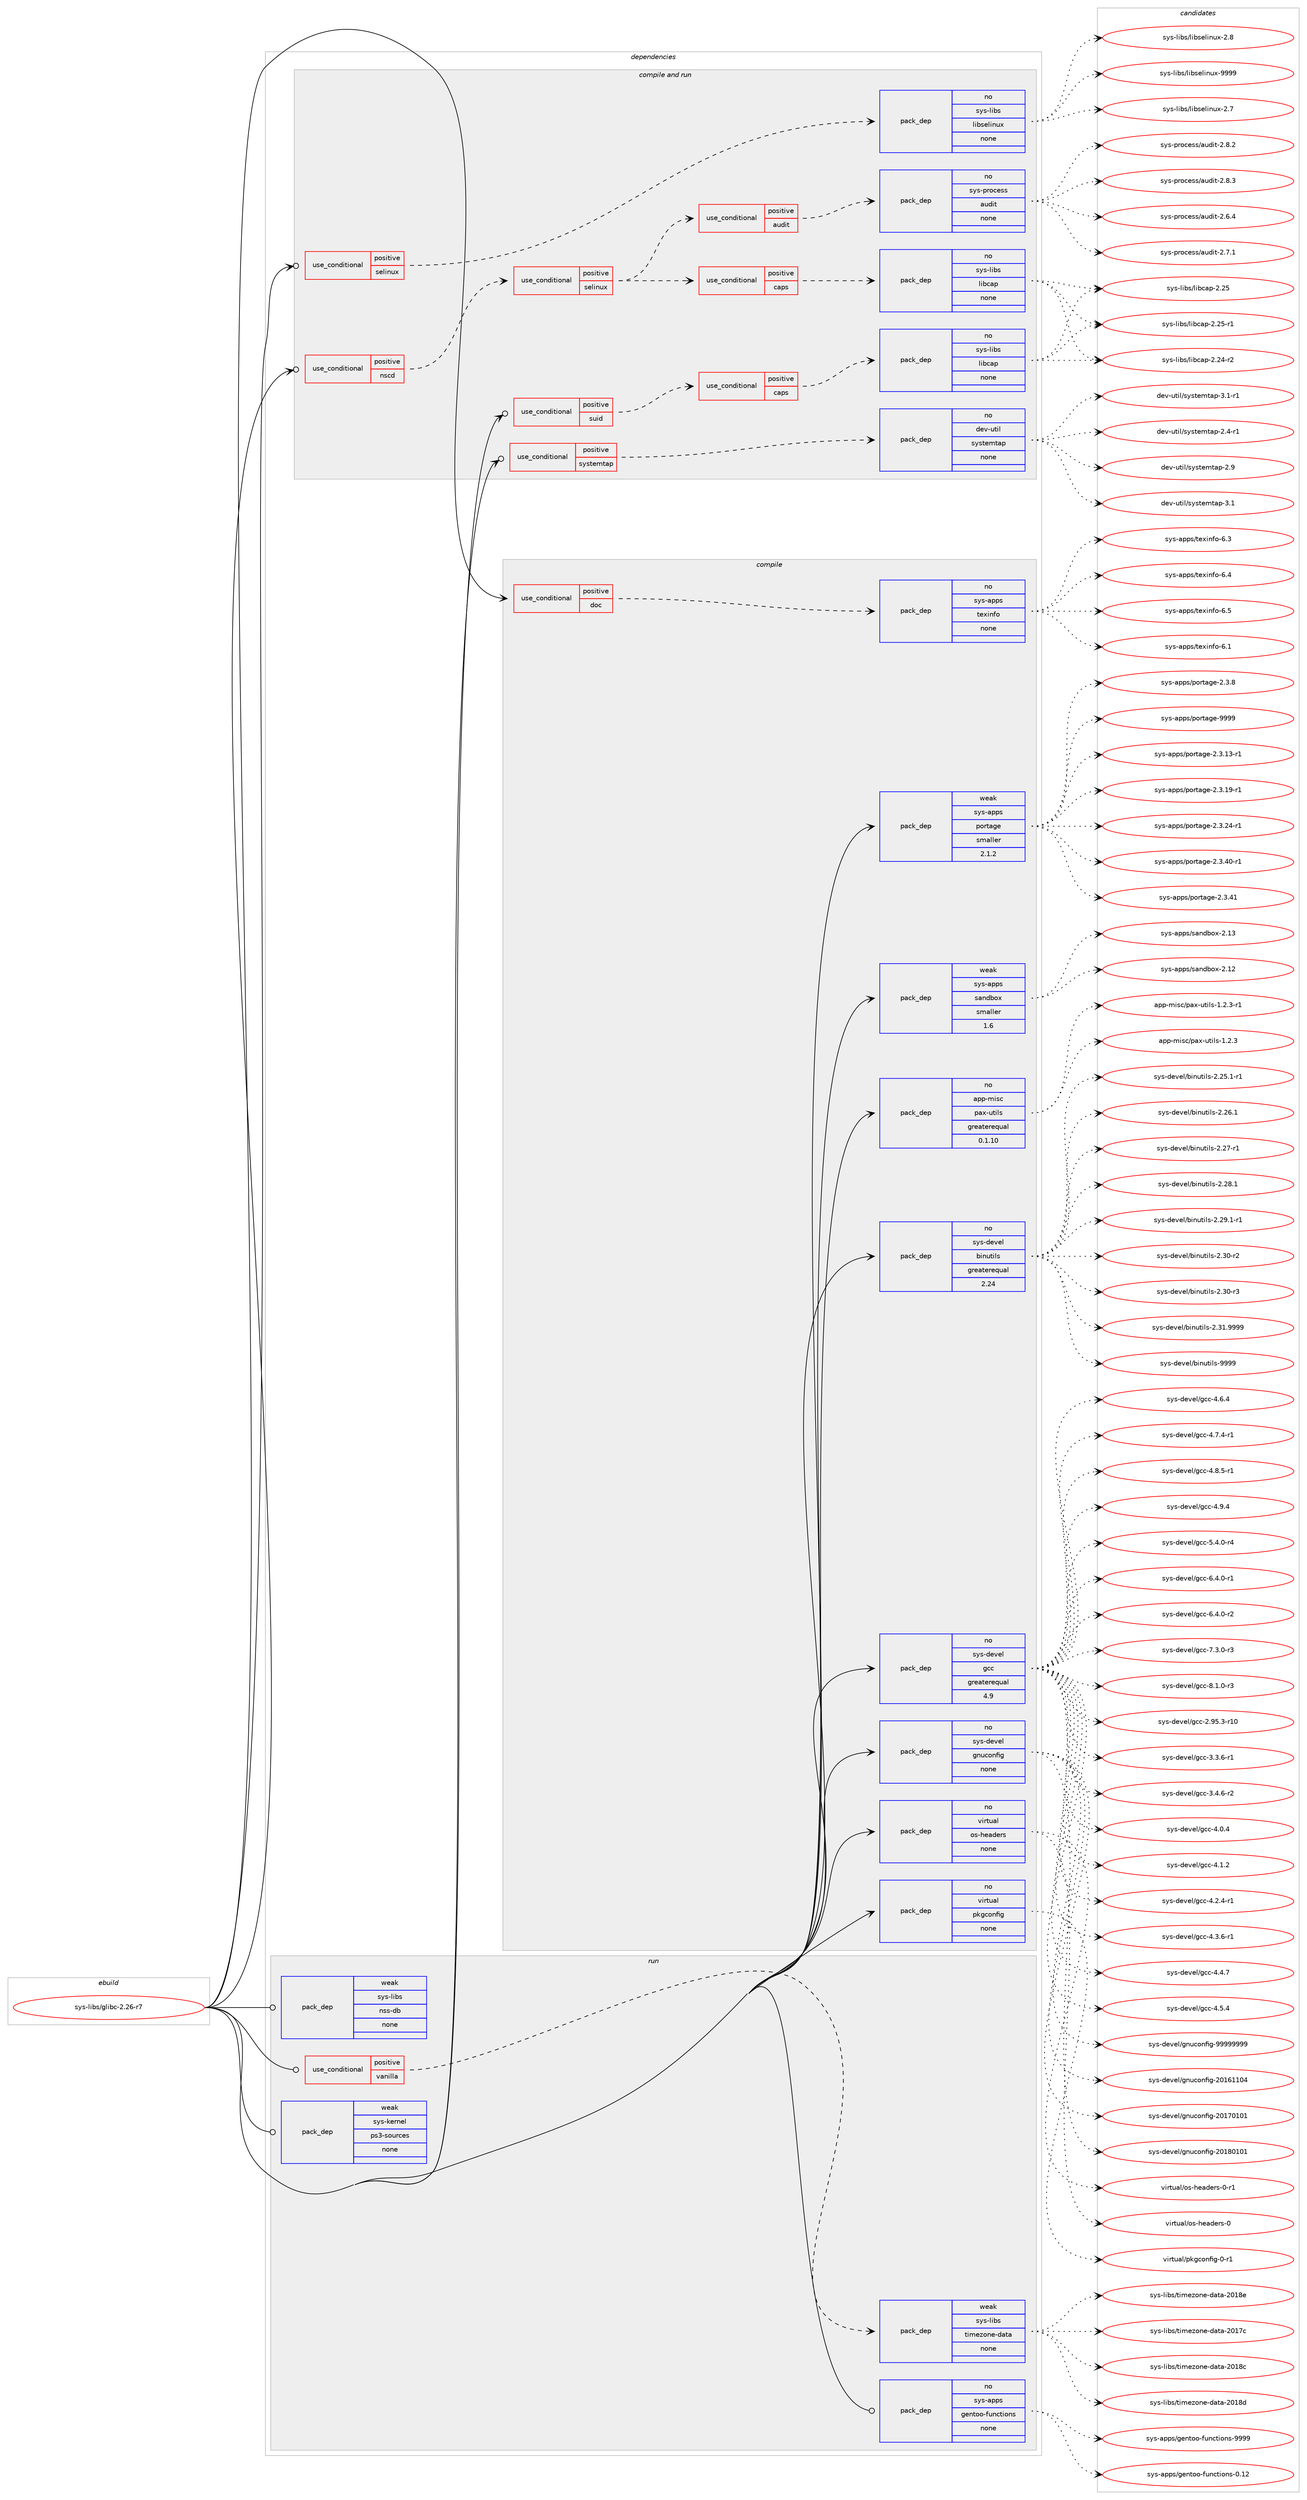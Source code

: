 digraph prolog {

# *************
# Graph options
# *************

newrank=true;
concentrate=true;
compound=true;
graph [rankdir=LR,fontname=Helvetica,fontsize=10,ranksep=1.5];#, ranksep=2.5, nodesep=0.2];
edge  [arrowhead=vee];
node  [fontname=Helvetica,fontsize=10];

# **********
# The ebuild
# **********

subgraph cluster_leftcol {
color=gray;
rank=same;
label=<<i>ebuild</i>>;
id [label="sys-libs/glibc-2.26-r7", color=red, width=4, href="../sys-libs/glibc-2.26-r7.svg"];
}

# ****************
# The dependencies
# ****************

subgraph cluster_midcol {
color=gray;
label=<<i>dependencies</i>>;
subgraph cluster_compile {
fillcolor="#eeeeee";
style=filled;
label=<<i>compile</i>>;
subgraph cond510 {
dependency2565 [label=<<TABLE BORDER="0" CELLBORDER="1" CELLSPACING="0" CELLPADDING="4"><TR><TD ROWSPAN="3" CELLPADDING="10">use_conditional</TD></TR><TR><TD>positive</TD></TR><TR><TD>doc</TD></TR></TABLE>>, shape=none, color=red];
subgraph pack2018 {
dependency2566 [label=<<TABLE BORDER="0" CELLBORDER="1" CELLSPACING="0" CELLPADDING="4" WIDTH="220"><TR><TD ROWSPAN="6" CELLPADDING="30">pack_dep</TD></TR><TR><TD WIDTH="110">no</TD></TR><TR><TD>sys-apps</TD></TR><TR><TD>texinfo</TD></TR><TR><TD>none</TD></TR><TR><TD></TD></TR></TABLE>>, shape=none, color=blue];
}
dependency2565:e -> dependency2566:w [weight=20,style="dashed",arrowhead="vee"];
}
id:e -> dependency2565:w [weight=20,style="solid",arrowhead="vee"];
subgraph pack2019 {
dependency2567 [label=<<TABLE BORDER="0" CELLBORDER="1" CELLSPACING="0" CELLPADDING="4" WIDTH="220"><TR><TD ROWSPAN="6" CELLPADDING="30">pack_dep</TD></TR><TR><TD WIDTH="110">no</TD></TR><TR><TD>app-misc</TD></TR><TR><TD>pax-utils</TD></TR><TR><TD>greaterequal</TD></TR><TR><TD>0.1.10</TD></TR></TABLE>>, shape=none, color=blue];
}
id:e -> dependency2567:w [weight=20,style="solid",arrowhead="vee"];
subgraph pack2020 {
dependency2568 [label=<<TABLE BORDER="0" CELLBORDER="1" CELLSPACING="0" CELLPADDING="4" WIDTH="220"><TR><TD ROWSPAN="6" CELLPADDING="30">pack_dep</TD></TR><TR><TD WIDTH="110">no</TD></TR><TR><TD>sys-devel</TD></TR><TR><TD>binutils</TD></TR><TR><TD>greaterequal</TD></TR><TR><TD>2.24</TD></TR></TABLE>>, shape=none, color=blue];
}
id:e -> dependency2568:w [weight=20,style="solid",arrowhead="vee"];
subgraph pack2021 {
dependency2569 [label=<<TABLE BORDER="0" CELLBORDER="1" CELLSPACING="0" CELLPADDING="4" WIDTH="220"><TR><TD ROWSPAN="6" CELLPADDING="30">pack_dep</TD></TR><TR><TD WIDTH="110">no</TD></TR><TR><TD>sys-devel</TD></TR><TR><TD>gcc</TD></TR><TR><TD>greaterequal</TD></TR><TR><TD>4.9</TD></TR></TABLE>>, shape=none, color=blue];
}
id:e -> dependency2569:w [weight=20,style="solid",arrowhead="vee"];
subgraph pack2022 {
dependency2570 [label=<<TABLE BORDER="0" CELLBORDER="1" CELLSPACING="0" CELLPADDING="4" WIDTH="220"><TR><TD ROWSPAN="6" CELLPADDING="30">pack_dep</TD></TR><TR><TD WIDTH="110">no</TD></TR><TR><TD>sys-devel</TD></TR><TR><TD>gnuconfig</TD></TR><TR><TD>none</TD></TR><TR><TD></TD></TR></TABLE>>, shape=none, color=blue];
}
id:e -> dependency2570:w [weight=20,style="solid",arrowhead="vee"];
subgraph pack2023 {
dependency2571 [label=<<TABLE BORDER="0" CELLBORDER="1" CELLSPACING="0" CELLPADDING="4" WIDTH="220"><TR><TD ROWSPAN="6" CELLPADDING="30">pack_dep</TD></TR><TR><TD WIDTH="110">no</TD></TR><TR><TD>virtual</TD></TR><TR><TD>os-headers</TD></TR><TR><TD>none</TD></TR><TR><TD></TD></TR></TABLE>>, shape=none, color=blue];
}
id:e -> dependency2571:w [weight=20,style="solid",arrowhead="vee"];
subgraph pack2024 {
dependency2572 [label=<<TABLE BORDER="0" CELLBORDER="1" CELLSPACING="0" CELLPADDING="4" WIDTH="220"><TR><TD ROWSPAN="6" CELLPADDING="30">pack_dep</TD></TR><TR><TD WIDTH="110">no</TD></TR><TR><TD>virtual</TD></TR><TR><TD>pkgconfig</TD></TR><TR><TD>none</TD></TR><TR><TD></TD></TR></TABLE>>, shape=none, color=blue];
}
id:e -> dependency2572:w [weight=20,style="solid",arrowhead="vee"];
subgraph pack2025 {
dependency2573 [label=<<TABLE BORDER="0" CELLBORDER="1" CELLSPACING="0" CELLPADDING="4" WIDTH="220"><TR><TD ROWSPAN="6" CELLPADDING="30">pack_dep</TD></TR><TR><TD WIDTH="110">weak</TD></TR><TR><TD>sys-apps</TD></TR><TR><TD>portage</TD></TR><TR><TD>smaller</TD></TR><TR><TD>2.1.2</TD></TR></TABLE>>, shape=none, color=blue];
}
id:e -> dependency2573:w [weight=20,style="solid",arrowhead="vee"];
subgraph pack2026 {
dependency2574 [label=<<TABLE BORDER="0" CELLBORDER="1" CELLSPACING="0" CELLPADDING="4" WIDTH="220"><TR><TD ROWSPAN="6" CELLPADDING="30">pack_dep</TD></TR><TR><TD WIDTH="110">weak</TD></TR><TR><TD>sys-apps</TD></TR><TR><TD>sandbox</TD></TR><TR><TD>smaller</TD></TR><TR><TD>1.6</TD></TR></TABLE>>, shape=none, color=blue];
}
id:e -> dependency2574:w [weight=20,style="solid",arrowhead="vee"];
}
subgraph cluster_compileandrun {
fillcolor="#eeeeee";
style=filled;
label=<<i>compile and run</i>>;
subgraph cond511 {
dependency2575 [label=<<TABLE BORDER="0" CELLBORDER="1" CELLSPACING="0" CELLPADDING="4"><TR><TD ROWSPAN="3" CELLPADDING="10">use_conditional</TD></TR><TR><TD>positive</TD></TR><TR><TD>nscd</TD></TR></TABLE>>, shape=none, color=red];
subgraph cond512 {
dependency2576 [label=<<TABLE BORDER="0" CELLBORDER="1" CELLSPACING="0" CELLPADDING="4"><TR><TD ROWSPAN="3" CELLPADDING="10">use_conditional</TD></TR><TR><TD>positive</TD></TR><TR><TD>selinux</TD></TR></TABLE>>, shape=none, color=red];
subgraph cond513 {
dependency2577 [label=<<TABLE BORDER="0" CELLBORDER="1" CELLSPACING="0" CELLPADDING="4"><TR><TD ROWSPAN="3" CELLPADDING="10">use_conditional</TD></TR><TR><TD>positive</TD></TR><TR><TD>audit</TD></TR></TABLE>>, shape=none, color=red];
subgraph pack2027 {
dependency2578 [label=<<TABLE BORDER="0" CELLBORDER="1" CELLSPACING="0" CELLPADDING="4" WIDTH="220"><TR><TD ROWSPAN="6" CELLPADDING="30">pack_dep</TD></TR><TR><TD WIDTH="110">no</TD></TR><TR><TD>sys-process</TD></TR><TR><TD>audit</TD></TR><TR><TD>none</TD></TR><TR><TD></TD></TR></TABLE>>, shape=none, color=blue];
}
dependency2577:e -> dependency2578:w [weight=20,style="dashed",arrowhead="vee"];
}
dependency2576:e -> dependency2577:w [weight=20,style="dashed",arrowhead="vee"];
subgraph cond514 {
dependency2579 [label=<<TABLE BORDER="0" CELLBORDER="1" CELLSPACING="0" CELLPADDING="4"><TR><TD ROWSPAN="3" CELLPADDING="10">use_conditional</TD></TR><TR><TD>positive</TD></TR><TR><TD>caps</TD></TR></TABLE>>, shape=none, color=red];
subgraph pack2028 {
dependency2580 [label=<<TABLE BORDER="0" CELLBORDER="1" CELLSPACING="0" CELLPADDING="4" WIDTH="220"><TR><TD ROWSPAN="6" CELLPADDING="30">pack_dep</TD></TR><TR><TD WIDTH="110">no</TD></TR><TR><TD>sys-libs</TD></TR><TR><TD>libcap</TD></TR><TR><TD>none</TD></TR><TR><TD></TD></TR></TABLE>>, shape=none, color=blue];
}
dependency2579:e -> dependency2580:w [weight=20,style="dashed",arrowhead="vee"];
}
dependency2576:e -> dependency2579:w [weight=20,style="dashed",arrowhead="vee"];
}
dependency2575:e -> dependency2576:w [weight=20,style="dashed",arrowhead="vee"];
}
id:e -> dependency2575:w [weight=20,style="solid",arrowhead="odotvee"];
subgraph cond515 {
dependency2581 [label=<<TABLE BORDER="0" CELLBORDER="1" CELLSPACING="0" CELLPADDING="4"><TR><TD ROWSPAN="3" CELLPADDING="10">use_conditional</TD></TR><TR><TD>positive</TD></TR><TR><TD>selinux</TD></TR></TABLE>>, shape=none, color=red];
subgraph pack2029 {
dependency2582 [label=<<TABLE BORDER="0" CELLBORDER="1" CELLSPACING="0" CELLPADDING="4" WIDTH="220"><TR><TD ROWSPAN="6" CELLPADDING="30">pack_dep</TD></TR><TR><TD WIDTH="110">no</TD></TR><TR><TD>sys-libs</TD></TR><TR><TD>libselinux</TD></TR><TR><TD>none</TD></TR><TR><TD></TD></TR></TABLE>>, shape=none, color=blue];
}
dependency2581:e -> dependency2582:w [weight=20,style="dashed",arrowhead="vee"];
}
id:e -> dependency2581:w [weight=20,style="solid",arrowhead="odotvee"];
subgraph cond516 {
dependency2583 [label=<<TABLE BORDER="0" CELLBORDER="1" CELLSPACING="0" CELLPADDING="4"><TR><TD ROWSPAN="3" CELLPADDING="10">use_conditional</TD></TR><TR><TD>positive</TD></TR><TR><TD>suid</TD></TR></TABLE>>, shape=none, color=red];
subgraph cond517 {
dependency2584 [label=<<TABLE BORDER="0" CELLBORDER="1" CELLSPACING="0" CELLPADDING="4"><TR><TD ROWSPAN="3" CELLPADDING="10">use_conditional</TD></TR><TR><TD>positive</TD></TR><TR><TD>caps</TD></TR></TABLE>>, shape=none, color=red];
subgraph pack2030 {
dependency2585 [label=<<TABLE BORDER="0" CELLBORDER="1" CELLSPACING="0" CELLPADDING="4" WIDTH="220"><TR><TD ROWSPAN="6" CELLPADDING="30">pack_dep</TD></TR><TR><TD WIDTH="110">no</TD></TR><TR><TD>sys-libs</TD></TR><TR><TD>libcap</TD></TR><TR><TD>none</TD></TR><TR><TD></TD></TR></TABLE>>, shape=none, color=blue];
}
dependency2584:e -> dependency2585:w [weight=20,style="dashed",arrowhead="vee"];
}
dependency2583:e -> dependency2584:w [weight=20,style="dashed",arrowhead="vee"];
}
id:e -> dependency2583:w [weight=20,style="solid",arrowhead="odotvee"];
subgraph cond518 {
dependency2586 [label=<<TABLE BORDER="0" CELLBORDER="1" CELLSPACING="0" CELLPADDING="4"><TR><TD ROWSPAN="3" CELLPADDING="10">use_conditional</TD></TR><TR><TD>positive</TD></TR><TR><TD>systemtap</TD></TR></TABLE>>, shape=none, color=red];
subgraph pack2031 {
dependency2587 [label=<<TABLE BORDER="0" CELLBORDER="1" CELLSPACING="0" CELLPADDING="4" WIDTH="220"><TR><TD ROWSPAN="6" CELLPADDING="30">pack_dep</TD></TR><TR><TD WIDTH="110">no</TD></TR><TR><TD>dev-util</TD></TR><TR><TD>systemtap</TD></TR><TR><TD>none</TD></TR><TR><TD></TD></TR></TABLE>>, shape=none, color=blue];
}
dependency2586:e -> dependency2587:w [weight=20,style="dashed",arrowhead="vee"];
}
id:e -> dependency2586:w [weight=20,style="solid",arrowhead="odotvee"];
}
subgraph cluster_run {
fillcolor="#eeeeee";
style=filled;
label=<<i>run</i>>;
subgraph cond519 {
dependency2588 [label=<<TABLE BORDER="0" CELLBORDER="1" CELLSPACING="0" CELLPADDING="4"><TR><TD ROWSPAN="3" CELLPADDING="10">use_conditional</TD></TR><TR><TD>positive</TD></TR><TR><TD>vanilla</TD></TR></TABLE>>, shape=none, color=red];
subgraph pack2032 {
dependency2589 [label=<<TABLE BORDER="0" CELLBORDER="1" CELLSPACING="0" CELLPADDING="4" WIDTH="220"><TR><TD ROWSPAN="6" CELLPADDING="30">pack_dep</TD></TR><TR><TD WIDTH="110">weak</TD></TR><TR><TD>sys-libs</TD></TR><TR><TD>timezone-data</TD></TR><TR><TD>none</TD></TR><TR><TD></TD></TR></TABLE>>, shape=none, color=blue];
}
dependency2588:e -> dependency2589:w [weight=20,style="dashed",arrowhead="vee"];
}
id:e -> dependency2588:w [weight=20,style="solid",arrowhead="odot"];
subgraph pack2033 {
dependency2590 [label=<<TABLE BORDER="0" CELLBORDER="1" CELLSPACING="0" CELLPADDING="4" WIDTH="220"><TR><TD ROWSPAN="6" CELLPADDING="30">pack_dep</TD></TR><TR><TD WIDTH="110">no</TD></TR><TR><TD>sys-apps</TD></TR><TR><TD>gentoo-functions</TD></TR><TR><TD>none</TD></TR><TR><TD></TD></TR></TABLE>>, shape=none, color=blue];
}
id:e -> dependency2590:w [weight=20,style="solid",arrowhead="odot"];
subgraph pack2034 {
dependency2591 [label=<<TABLE BORDER="0" CELLBORDER="1" CELLSPACING="0" CELLPADDING="4" WIDTH="220"><TR><TD ROWSPAN="6" CELLPADDING="30">pack_dep</TD></TR><TR><TD WIDTH="110">weak</TD></TR><TR><TD>sys-kernel</TD></TR><TR><TD>ps3-sources</TD></TR><TR><TD>none</TD></TR><TR><TD></TD></TR></TABLE>>, shape=none, color=blue];
}
id:e -> dependency2591:w [weight=20,style="solid",arrowhead="odot"];
subgraph pack2035 {
dependency2592 [label=<<TABLE BORDER="0" CELLBORDER="1" CELLSPACING="0" CELLPADDING="4" WIDTH="220"><TR><TD ROWSPAN="6" CELLPADDING="30">pack_dep</TD></TR><TR><TD WIDTH="110">weak</TD></TR><TR><TD>sys-libs</TD></TR><TR><TD>nss-db</TD></TR><TR><TD>none</TD></TR><TR><TD></TD></TR></TABLE>>, shape=none, color=blue];
}
id:e -> dependency2592:w [weight=20,style="solid",arrowhead="odot"];
}
}

# **************
# The candidates
# **************

subgraph cluster_choices {
rank=same;
color=gray;
label=<<i>candidates</i>>;

subgraph choice2018 {
color=black;
nodesep=1;
choice11512111545971121121154711610112010511010211145544649 [label="sys-apps/texinfo-6.1", color=red, width=4,href="../sys-apps/texinfo-6.1.svg"];
choice11512111545971121121154711610112010511010211145544651 [label="sys-apps/texinfo-6.3", color=red, width=4,href="../sys-apps/texinfo-6.3.svg"];
choice11512111545971121121154711610112010511010211145544652 [label="sys-apps/texinfo-6.4", color=red, width=4,href="../sys-apps/texinfo-6.4.svg"];
choice11512111545971121121154711610112010511010211145544653 [label="sys-apps/texinfo-6.5", color=red, width=4,href="../sys-apps/texinfo-6.5.svg"];
dependency2566:e -> choice11512111545971121121154711610112010511010211145544649:w [style=dotted,weight="100"];
dependency2566:e -> choice11512111545971121121154711610112010511010211145544651:w [style=dotted,weight="100"];
dependency2566:e -> choice11512111545971121121154711610112010511010211145544652:w [style=dotted,weight="100"];
dependency2566:e -> choice11512111545971121121154711610112010511010211145544653:w [style=dotted,weight="100"];
}
subgraph choice2019 {
color=black;
nodesep=1;
choice971121124510910511599471129712045117116105108115454946504651 [label="app-misc/pax-utils-1.2.3", color=red, width=4,href="../app-misc/pax-utils-1.2.3.svg"];
choice9711211245109105115994711297120451171161051081154549465046514511449 [label="app-misc/pax-utils-1.2.3-r1", color=red, width=4,href="../app-misc/pax-utils-1.2.3-r1.svg"];
dependency2567:e -> choice971121124510910511599471129712045117116105108115454946504651:w [style=dotted,weight="100"];
dependency2567:e -> choice9711211245109105115994711297120451171161051081154549465046514511449:w [style=dotted,weight="100"];
}
subgraph choice2020 {
color=black;
nodesep=1;
choice115121115451001011181011084798105110117116105108115455046505346494511449 [label="sys-devel/binutils-2.25.1-r1", color=red, width=4,href="../sys-devel/binutils-2.25.1-r1.svg"];
choice11512111545100101118101108479810511011711610510811545504650544649 [label="sys-devel/binutils-2.26.1", color=red, width=4,href="../sys-devel/binutils-2.26.1.svg"];
choice11512111545100101118101108479810511011711610510811545504650554511449 [label="sys-devel/binutils-2.27-r1", color=red, width=4,href="../sys-devel/binutils-2.27-r1.svg"];
choice11512111545100101118101108479810511011711610510811545504650564649 [label="sys-devel/binutils-2.28.1", color=red, width=4,href="../sys-devel/binutils-2.28.1.svg"];
choice115121115451001011181011084798105110117116105108115455046505746494511449 [label="sys-devel/binutils-2.29.1-r1", color=red, width=4,href="../sys-devel/binutils-2.29.1-r1.svg"];
choice11512111545100101118101108479810511011711610510811545504651484511450 [label="sys-devel/binutils-2.30-r2", color=red, width=4,href="../sys-devel/binutils-2.30-r2.svg"];
choice11512111545100101118101108479810511011711610510811545504651484511451 [label="sys-devel/binutils-2.30-r3", color=red, width=4,href="../sys-devel/binutils-2.30-r3.svg"];
choice11512111545100101118101108479810511011711610510811545504651494657575757 [label="sys-devel/binutils-2.31.9999", color=red, width=4,href="../sys-devel/binutils-2.31.9999.svg"];
choice1151211154510010111810110847981051101171161051081154557575757 [label="sys-devel/binutils-9999", color=red, width=4,href="../sys-devel/binutils-9999.svg"];
dependency2568:e -> choice115121115451001011181011084798105110117116105108115455046505346494511449:w [style=dotted,weight="100"];
dependency2568:e -> choice11512111545100101118101108479810511011711610510811545504650544649:w [style=dotted,weight="100"];
dependency2568:e -> choice11512111545100101118101108479810511011711610510811545504650554511449:w [style=dotted,weight="100"];
dependency2568:e -> choice11512111545100101118101108479810511011711610510811545504650564649:w [style=dotted,weight="100"];
dependency2568:e -> choice115121115451001011181011084798105110117116105108115455046505746494511449:w [style=dotted,weight="100"];
dependency2568:e -> choice11512111545100101118101108479810511011711610510811545504651484511450:w [style=dotted,weight="100"];
dependency2568:e -> choice11512111545100101118101108479810511011711610510811545504651484511451:w [style=dotted,weight="100"];
dependency2568:e -> choice11512111545100101118101108479810511011711610510811545504651494657575757:w [style=dotted,weight="100"];
dependency2568:e -> choice1151211154510010111810110847981051101171161051081154557575757:w [style=dotted,weight="100"];
}
subgraph choice2021 {
color=black;
nodesep=1;
choice1151211154510010111810110847103999945504657534651451144948 [label="sys-devel/gcc-2.95.3-r10", color=red, width=4,href="../sys-devel/gcc-2.95.3-r10.svg"];
choice115121115451001011181011084710399994551465146544511449 [label="sys-devel/gcc-3.3.6-r1", color=red, width=4,href="../sys-devel/gcc-3.3.6-r1.svg"];
choice115121115451001011181011084710399994551465246544511450 [label="sys-devel/gcc-3.4.6-r2", color=red, width=4,href="../sys-devel/gcc-3.4.6-r2.svg"];
choice11512111545100101118101108471039999455246484652 [label="sys-devel/gcc-4.0.4", color=red, width=4,href="../sys-devel/gcc-4.0.4.svg"];
choice11512111545100101118101108471039999455246494650 [label="sys-devel/gcc-4.1.2", color=red, width=4,href="../sys-devel/gcc-4.1.2.svg"];
choice115121115451001011181011084710399994552465046524511449 [label="sys-devel/gcc-4.2.4-r1", color=red, width=4,href="../sys-devel/gcc-4.2.4-r1.svg"];
choice115121115451001011181011084710399994552465146544511449 [label="sys-devel/gcc-4.3.6-r1", color=red, width=4,href="../sys-devel/gcc-4.3.6-r1.svg"];
choice11512111545100101118101108471039999455246524655 [label="sys-devel/gcc-4.4.7", color=red, width=4,href="../sys-devel/gcc-4.4.7.svg"];
choice11512111545100101118101108471039999455246534652 [label="sys-devel/gcc-4.5.4", color=red, width=4,href="../sys-devel/gcc-4.5.4.svg"];
choice11512111545100101118101108471039999455246544652 [label="sys-devel/gcc-4.6.4", color=red, width=4,href="../sys-devel/gcc-4.6.4.svg"];
choice115121115451001011181011084710399994552465546524511449 [label="sys-devel/gcc-4.7.4-r1", color=red, width=4,href="../sys-devel/gcc-4.7.4-r1.svg"];
choice115121115451001011181011084710399994552465646534511449 [label="sys-devel/gcc-4.8.5-r1", color=red, width=4,href="../sys-devel/gcc-4.8.5-r1.svg"];
choice11512111545100101118101108471039999455246574652 [label="sys-devel/gcc-4.9.4", color=red, width=4,href="../sys-devel/gcc-4.9.4.svg"];
choice115121115451001011181011084710399994553465246484511452 [label="sys-devel/gcc-5.4.0-r4", color=red, width=4,href="../sys-devel/gcc-5.4.0-r4.svg"];
choice115121115451001011181011084710399994554465246484511449 [label="sys-devel/gcc-6.4.0-r1", color=red, width=4,href="../sys-devel/gcc-6.4.0-r1.svg"];
choice115121115451001011181011084710399994554465246484511450 [label="sys-devel/gcc-6.4.0-r2", color=red, width=4,href="../sys-devel/gcc-6.4.0-r2.svg"];
choice115121115451001011181011084710399994555465146484511451 [label="sys-devel/gcc-7.3.0-r3", color=red, width=4,href="../sys-devel/gcc-7.3.0-r3.svg"];
choice115121115451001011181011084710399994556464946484511451 [label="sys-devel/gcc-8.1.0-r3", color=red, width=4,href="../sys-devel/gcc-8.1.0-r3.svg"];
dependency2569:e -> choice1151211154510010111810110847103999945504657534651451144948:w [style=dotted,weight="100"];
dependency2569:e -> choice115121115451001011181011084710399994551465146544511449:w [style=dotted,weight="100"];
dependency2569:e -> choice115121115451001011181011084710399994551465246544511450:w [style=dotted,weight="100"];
dependency2569:e -> choice11512111545100101118101108471039999455246484652:w [style=dotted,weight="100"];
dependency2569:e -> choice11512111545100101118101108471039999455246494650:w [style=dotted,weight="100"];
dependency2569:e -> choice115121115451001011181011084710399994552465046524511449:w [style=dotted,weight="100"];
dependency2569:e -> choice115121115451001011181011084710399994552465146544511449:w [style=dotted,weight="100"];
dependency2569:e -> choice11512111545100101118101108471039999455246524655:w [style=dotted,weight="100"];
dependency2569:e -> choice11512111545100101118101108471039999455246534652:w [style=dotted,weight="100"];
dependency2569:e -> choice11512111545100101118101108471039999455246544652:w [style=dotted,weight="100"];
dependency2569:e -> choice115121115451001011181011084710399994552465546524511449:w [style=dotted,weight="100"];
dependency2569:e -> choice115121115451001011181011084710399994552465646534511449:w [style=dotted,weight="100"];
dependency2569:e -> choice11512111545100101118101108471039999455246574652:w [style=dotted,weight="100"];
dependency2569:e -> choice115121115451001011181011084710399994553465246484511452:w [style=dotted,weight="100"];
dependency2569:e -> choice115121115451001011181011084710399994554465246484511449:w [style=dotted,weight="100"];
dependency2569:e -> choice115121115451001011181011084710399994554465246484511450:w [style=dotted,weight="100"];
dependency2569:e -> choice115121115451001011181011084710399994555465146484511451:w [style=dotted,weight="100"];
dependency2569:e -> choice115121115451001011181011084710399994556464946484511451:w [style=dotted,weight="100"];
}
subgraph choice2022 {
color=black;
nodesep=1;
choice115121115451001011181011084710311011799111110102105103455048495449494852 [label="sys-devel/gnuconfig-20161104", color=red, width=4,href="../sys-devel/gnuconfig-20161104.svg"];
choice115121115451001011181011084710311011799111110102105103455048495548494849 [label="sys-devel/gnuconfig-20170101", color=red, width=4,href="../sys-devel/gnuconfig-20170101.svg"];
choice115121115451001011181011084710311011799111110102105103455048495648494849 [label="sys-devel/gnuconfig-20180101", color=red, width=4,href="../sys-devel/gnuconfig-20180101.svg"];
choice115121115451001011181011084710311011799111110102105103455757575757575757 [label="sys-devel/gnuconfig-99999999", color=red, width=4,href="../sys-devel/gnuconfig-99999999.svg"];
dependency2570:e -> choice115121115451001011181011084710311011799111110102105103455048495449494852:w [style=dotted,weight="100"];
dependency2570:e -> choice115121115451001011181011084710311011799111110102105103455048495548494849:w [style=dotted,weight="100"];
dependency2570:e -> choice115121115451001011181011084710311011799111110102105103455048495648494849:w [style=dotted,weight="100"];
dependency2570:e -> choice115121115451001011181011084710311011799111110102105103455757575757575757:w [style=dotted,weight="100"];
}
subgraph choice2023 {
color=black;
nodesep=1;
choice118105114116117971084711111545104101971001011141154548 [label="virtual/os-headers-0", color=red, width=4,href="../virtual/os-headers-0.svg"];
choice1181051141161179710847111115451041019710010111411545484511449 [label="virtual/os-headers-0-r1", color=red, width=4,href="../virtual/os-headers-0-r1.svg"];
dependency2571:e -> choice118105114116117971084711111545104101971001011141154548:w [style=dotted,weight="100"];
dependency2571:e -> choice1181051141161179710847111115451041019710010111411545484511449:w [style=dotted,weight="100"];
}
subgraph choice2024 {
color=black;
nodesep=1;
choice11810511411611797108471121071039911111010210510345484511449 [label="virtual/pkgconfig-0-r1", color=red, width=4,href="../virtual/pkgconfig-0-r1.svg"];
dependency2572:e -> choice11810511411611797108471121071039911111010210510345484511449:w [style=dotted,weight="100"];
}
subgraph choice2025 {
color=black;
nodesep=1;
choice11512111545971121121154711211111411697103101455046514649514511449 [label="sys-apps/portage-2.3.13-r1", color=red, width=4,href="../sys-apps/portage-2.3.13-r1.svg"];
choice11512111545971121121154711211111411697103101455046514649574511449 [label="sys-apps/portage-2.3.19-r1", color=red, width=4,href="../sys-apps/portage-2.3.19-r1.svg"];
choice11512111545971121121154711211111411697103101455046514650524511449 [label="sys-apps/portage-2.3.24-r1", color=red, width=4,href="../sys-apps/portage-2.3.24-r1.svg"];
choice11512111545971121121154711211111411697103101455046514652484511449 [label="sys-apps/portage-2.3.40-r1", color=red, width=4,href="../sys-apps/portage-2.3.40-r1.svg"];
choice1151211154597112112115471121111141169710310145504651465249 [label="sys-apps/portage-2.3.41", color=red, width=4,href="../sys-apps/portage-2.3.41.svg"];
choice11512111545971121121154711211111411697103101455046514656 [label="sys-apps/portage-2.3.8", color=red, width=4,href="../sys-apps/portage-2.3.8.svg"];
choice115121115459711211211547112111114116971031014557575757 [label="sys-apps/portage-9999", color=red, width=4,href="../sys-apps/portage-9999.svg"];
dependency2573:e -> choice11512111545971121121154711211111411697103101455046514649514511449:w [style=dotted,weight="100"];
dependency2573:e -> choice11512111545971121121154711211111411697103101455046514649574511449:w [style=dotted,weight="100"];
dependency2573:e -> choice11512111545971121121154711211111411697103101455046514650524511449:w [style=dotted,weight="100"];
dependency2573:e -> choice11512111545971121121154711211111411697103101455046514652484511449:w [style=dotted,weight="100"];
dependency2573:e -> choice1151211154597112112115471121111141169710310145504651465249:w [style=dotted,weight="100"];
dependency2573:e -> choice11512111545971121121154711211111411697103101455046514656:w [style=dotted,weight="100"];
dependency2573:e -> choice115121115459711211211547112111114116971031014557575757:w [style=dotted,weight="100"];
}
subgraph choice2026 {
color=black;
nodesep=1;
choice11512111545971121121154711597110100981111204550464950 [label="sys-apps/sandbox-2.12", color=red, width=4,href="../sys-apps/sandbox-2.12.svg"];
choice11512111545971121121154711597110100981111204550464951 [label="sys-apps/sandbox-2.13", color=red, width=4,href="../sys-apps/sandbox-2.13.svg"];
dependency2574:e -> choice11512111545971121121154711597110100981111204550464950:w [style=dotted,weight="100"];
dependency2574:e -> choice11512111545971121121154711597110100981111204550464951:w [style=dotted,weight="100"];
}
subgraph choice2027 {
color=black;
nodesep=1;
choice11512111545112114111991011151154797117100105116455046544652 [label="sys-process/audit-2.6.4", color=red, width=4,href="../sys-process/audit-2.6.4.svg"];
choice11512111545112114111991011151154797117100105116455046554649 [label="sys-process/audit-2.7.1", color=red, width=4,href="../sys-process/audit-2.7.1.svg"];
choice11512111545112114111991011151154797117100105116455046564650 [label="sys-process/audit-2.8.2", color=red, width=4,href="../sys-process/audit-2.8.2.svg"];
choice11512111545112114111991011151154797117100105116455046564651 [label="sys-process/audit-2.8.3", color=red, width=4,href="../sys-process/audit-2.8.3.svg"];
dependency2578:e -> choice11512111545112114111991011151154797117100105116455046544652:w [style=dotted,weight="100"];
dependency2578:e -> choice11512111545112114111991011151154797117100105116455046554649:w [style=dotted,weight="100"];
dependency2578:e -> choice11512111545112114111991011151154797117100105116455046564650:w [style=dotted,weight="100"];
dependency2578:e -> choice11512111545112114111991011151154797117100105116455046564651:w [style=dotted,weight="100"];
}
subgraph choice2028 {
color=black;
nodesep=1;
choice11512111545108105981154710810598999711245504650524511450 [label="sys-libs/libcap-2.24-r2", color=red, width=4,href="../sys-libs/libcap-2.24-r2.svg"];
choice1151211154510810598115471081059899971124550465053 [label="sys-libs/libcap-2.25", color=red, width=4,href="../sys-libs/libcap-2.25.svg"];
choice11512111545108105981154710810598999711245504650534511449 [label="sys-libs/libcap-2.25-r1", color=red, width=4,href="../sys-libs/libcap-2.25-r1.svg"];
dependency2580:e -> choice11512111545108105981154710810598999711245504650524511450:w [style=dotted,weight="100"];
dependency2580:e -> choice1151211154510810598115471081059899971124550465053:w [style=dotted,weight="100"];
dependency2580:e -> choice11512111545108105981154710810598999711245504650534511449:w [style=dotted,weight="100"];
}
subgraph choice2029 {
color=black;
nodesep=1;
choice1151211154510810598115471081059811510110810511011712045504655 [label="sys-libs/libselinux-2.7", color=red, width=4,href="../sys-libs/libselinux-2.7.svg"];
choice1151211154510810598115471081059811510110810511011712045504656 [label="sys-libs/libselinux-2.8", color=red, width=4,href="../sys-libs/libselinux-2.8.svg"];
choice115121115451081059811547108105981151011081051101171204557575757 [label="sys-libs/libselinux-9999", color=red, width=4,href="../sys-libs/libselinux-9999.svg"];
dependency2582:e -> choice1151211154510810598115471081059811510110810511011712045504655:w [style=dotted,weight="100"];
dependency2582:e -> choice1151211154510810598115471081059811510110810511011712045504656:w [style=dotted,weight="100"];
dependency2582:e -> choice115121115451081059811547108105981151011081051101171204557575757:w [style=dotted,weight="100"];
}
subgraph choice2030 {
color=black;
nodesep=1;
choice11512111545108105981154710810598999711245504650524511450 [label="sys-libs/libcap-2.24-r2", color=red, width=4,href="../sys-libs/libcap-2.24-r2.svg"];
choice1151211154510810598115471081059899971124550465053 [label="sys-libs/libcap-2.25", color=red, width=4,href="../sys-libs/libcap-2.25.svg"];
choice11512111545108105981154710810598999711245504650534511449 [label="sys-libs/libcap-2.25-r1", color=red, width=4,href="../sys-libs/libcap-2.25-r1.svg"];
dependency2585:e -> choice11512111545108105981154710810598999711245504650524511450:w [style=dotted,weight="100"];
dependency2585:e -> choice1151211154510810598115471081059899971124550465053:w [style=dotted,weight="100"];
dependency2585:e -> choice11512111545108105981154710810598999711245504650534511449:w [style=dotted,weight="100"];
}
subgraph choice2031 {
color=black;
nodesep=1;
choice100101118451171161051084711512111511610110911697112455046524511449 [label="dev-util/systemtap-2.4-r1", color=red, width=4,href="../dev-util/systemtap-2.4-r1.svg"];
choice10010111845117116105108471151211151161011091169711245504657 [label="dev-util/systemtap-2.9", color=red, width=4,href="../dev-util/systemtap-2.9.svg"];
choice10010111845117116105108471151211151161011091169711245514649 [label="dev-util/systemtap-3.1", color=red, width=4,href="../dev-util/systemtap-3.1.svg"];
choice100101118451171161051084711512111511610110911697112455146494511449 [label="dev-util/systemtap-3.1-r1", color=red, width=4,href="../dev-util/systemtap-3.1-r1.svg"];
dependency2587:e -> choice100101118451171161051084711512111511610110911697112455046524511449:w [style=dotted,weight="100"];
dependency2587:e -> choice10010111845117116105108471151211151161011091169711245504657:w [style=dotted,weight="100"];
dependency2587:e -> choice10010111845117116105108471151211151161011091169711245514649:w [style=dotted,weight="100"];
dependency2587:e -> choice100101118451171161051084711512111511610110911697112455146494511449:w [style=dotted,weight="100"];
}
subgraph choice2032 {
color=black;
nodesep=1;
choice115121115451081059811547116105109101122111110101451009711697455048495599 [label="sys-libs/timezone-data-2017c", color=red, width=4,href="../sys-libs/timezone-data-2017c.svg"];
choice115121115451081059811547116105109101122111110101451009711697455048495699 [label="sys-libs/timezone-data-2018c", color=red, width=4,href="../sys-libs/timezone-data-2018c.svg"];
choice1151211154510810598115471161051091011221111101014510097116974550484956100 [label="sys-libs/timezone-data-2018d", color=red, width=4,href="../sys-libs/timezone-data-2018d.svg"];
choice1151211154510810598115471161051091011221111101014510097116974550484956101 [label="sys-libs/timezone-data-2018e", color=red, width=4,href="../sys-libs/timezone-data-2018e.svg"];
dependency2589:e -> choice115121115451081059811547116105109101122111110101451009711697455048495599:w [style=dotted,weight="100"];
dependency2589:e -> choice115121115451081059811547116105109101122111110101451009711697455048495699:w [style=dotted,weight="100"];
dependency2589:e -> choice1151211154510810598115471161051091011221111101014510097116974550484956100:w [style=dotted,weight="100"];
dependency2589:e -> choice1151211154510810598115471161051091011221111101014510097116974550484956101:w [style=dotted,weight="100"];
}
subgraph choice2033 {
color=black;
nodesep=1;
choice11512111545971121121154710310111011611111145102117110991161051111101154548464950 [label="sys-apps/gentoo-functions-0.12", color=red, width=4,href="../sys-apps/gentoo-functions-0.12.svg"];
choice11512111545971121121154710310111011611111145102117110991161051111101154557575757 [label="sys-apps/gentoo-functions-9999", color=red, width=4,href="../sys-apps/gentoo-functions-9999.svg"];
dependency2590:e -> choice11512111545971121121154710310111011611111145102117110991161051111101154548464950:w [style=dotted,weight="100"];
dependency2590:e -> choice11512111545971121121154710310111011611111145102117110991161051111101154557575757:w [style=dotted,weight="100"];
}
subgraph choice2034 {
color=black;
nodesep=1;
}
subgraph choice2035 {
color=black;
nodesep=1;
}
}

}
